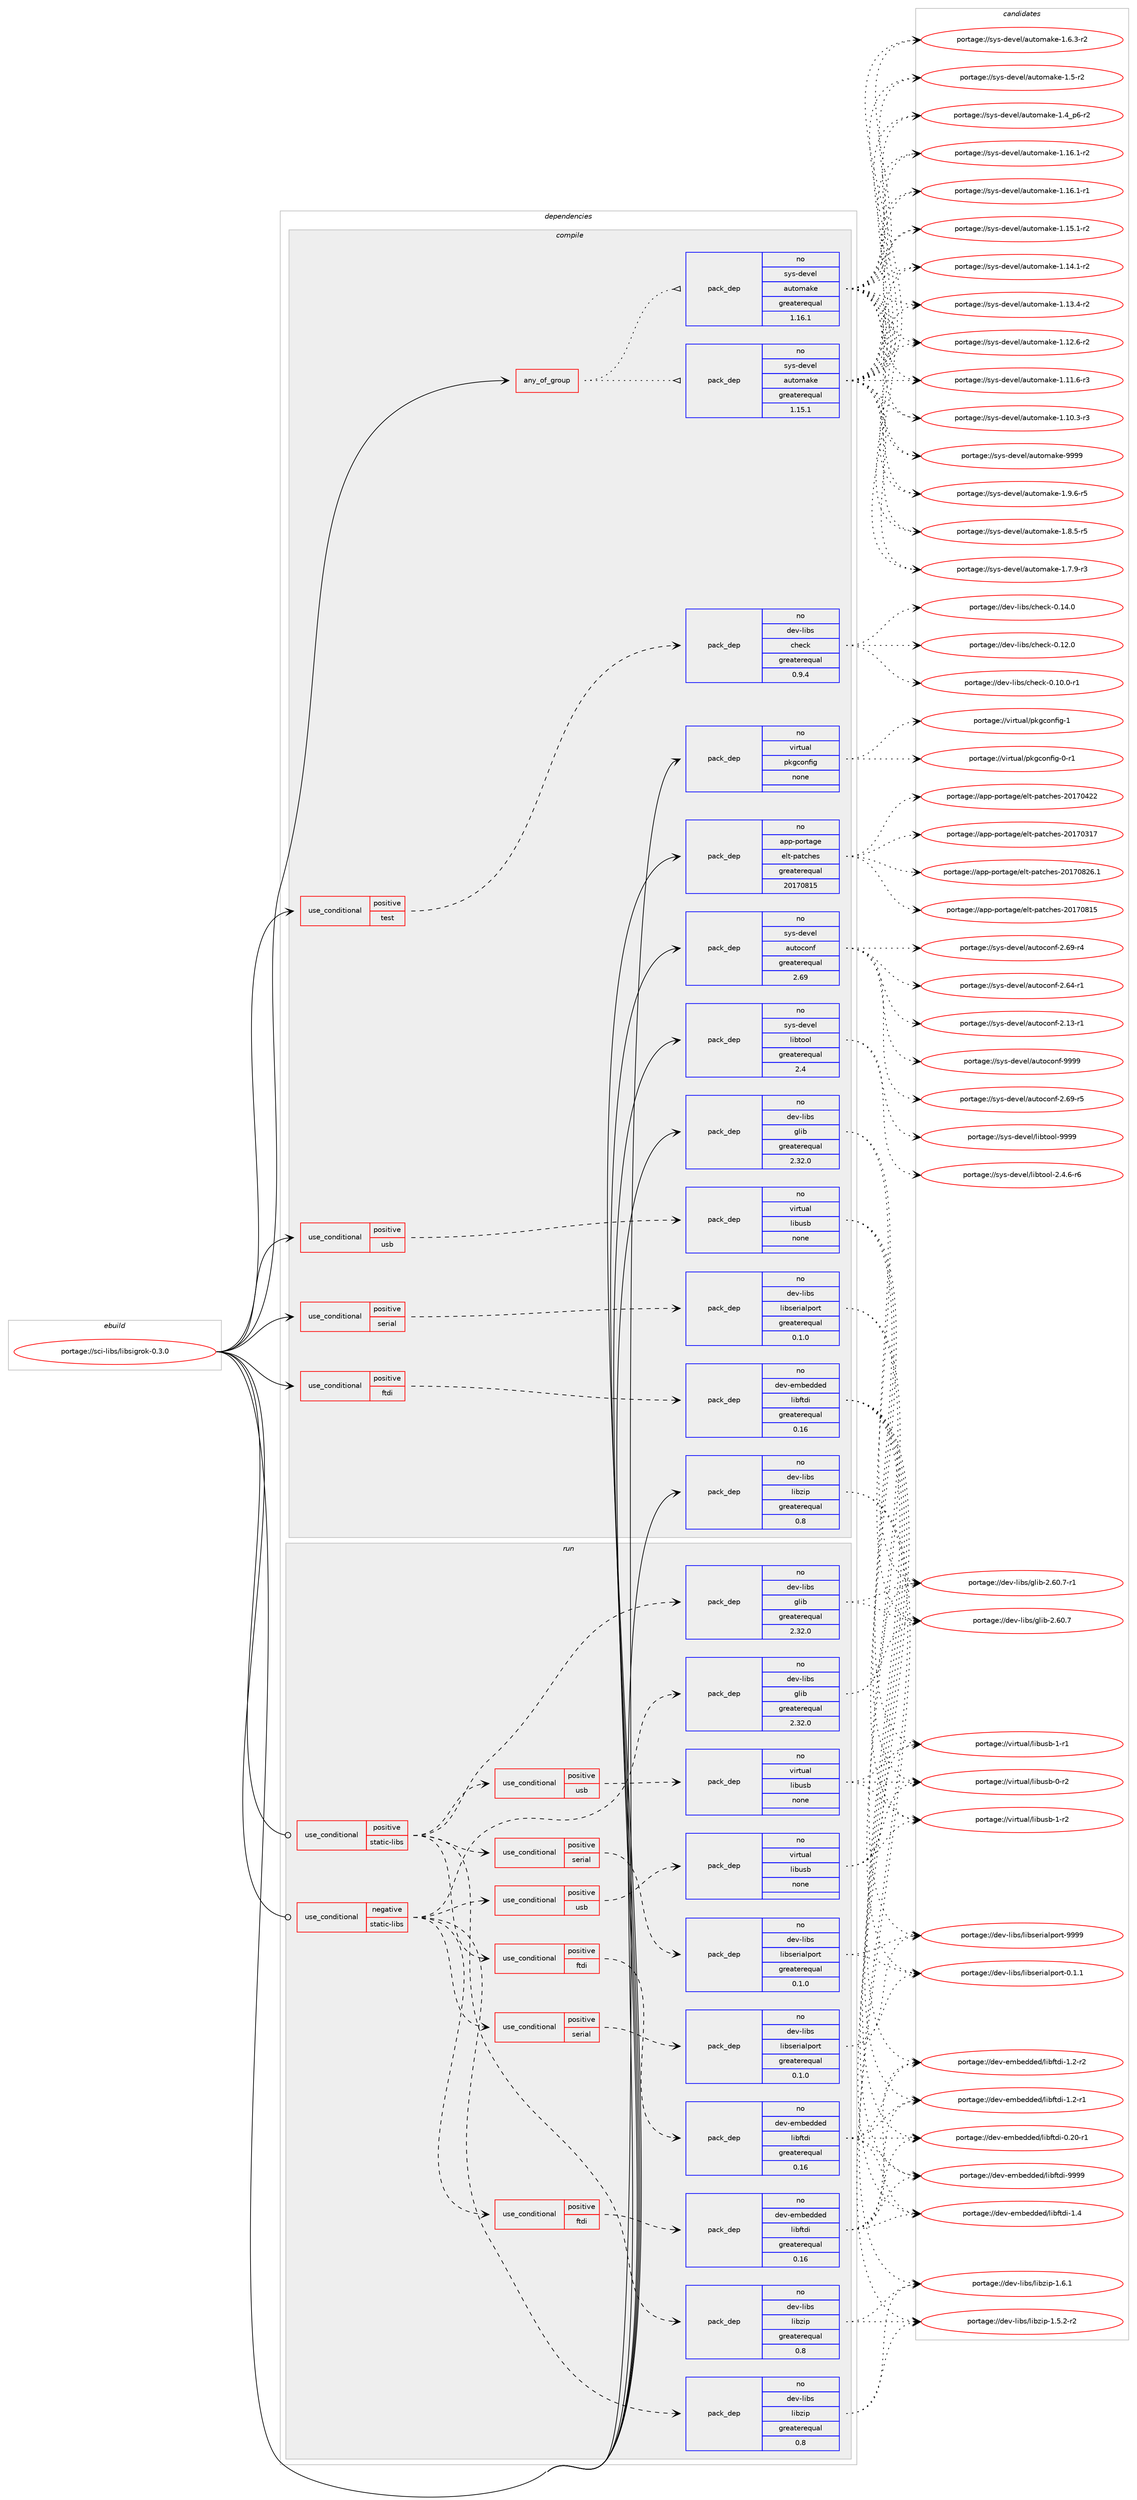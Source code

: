 digraph prolog {

# *************
# Graph options
# *************

newrank=true;
concentrate=true;
compound=true;
graph [rankdir=LR,fontname=Helvetica,fontsize=10,ranksep=1.5];#, ranksep=2.5, nodesep=0.2];
edge  [arrowhead=vee];
node  [fontname=Helvetica,fontsize=10];

# **********
# The ebuild
# **********

subgraph cluster_leftcol {
color=gray;
rank=same;
label=<<i>ebuild</i>>;
id [label="portage://sci-libs/libsigrok-0.3.0", color=red, width=4, href="../sci-libs/libsigrok-0.3.0.svg"];
}

# ****************
# The dependencies
# ****************

subgraph cluster_midcol {
color=gray;
label=<<i>dependencies</i>>;
subgraph cluster_compile {
fillcolor="#eeeeee";
style=filled;
label=<<i>compile</i>>;
subgraph any1456 {
dependency91648 [label=<<TABLE BORDER="0" CELLBORDER="1" CELLSPACING="0" CELLPADDING="4"><TR><TD CELLPADDING="10">any_of_group</TD></TR></TABLE>>, shape=none, color=red];subgraph pack71657 {
dependency91649 [label=<<TABLE BORDER="0" CELLBORDER="1" CELLSPACING="0" CELLPADDING="4" WIDTH="220"><TR><TD ROWSPAN="6" CELLPADDING="30">pack_dep</TD></TR><TR><TD WIDTH="110">no</TD></TR><TR><TD>sys-devel</TD></TR><TR><TD>automake</TD></TR><TR><TD>greaterequal</TD></TR><TR><TD>1.16.1</TD></TR></TABLE>>, shape=none, color=blue];
}
dependency91648:e -> dependency91649:w [weight=20,style="dotted",arrowhead="oinv"];
subgraph pack71658 {
dependency91650 [label=<<TABLE BORDER="0" CELLBORDER="1" CELLSPACING="0" CELLPADDING="4" WIDTH="220"><TR><TD ROWSPAN="6" CELLPADDING="30">pack_dep</TD></TR><TR><TD WIDTH="110">no</TD></TR><TR><TD>sys-devel</TD></TR><TR><TD>automake</TD></TR><TR><TD>greaterequal</TD></TR><TR><TD>1.15.1</TD></TR></TABLE>>, shape=none, color=blue];
}
dependency91648:e -> dependency91650:w [weight=20,style="dotted",arrowhead="oinv"];
}
id:e -> dependency91648:w [weight=20,style="solid",arrowhead="vee"];
subgraph cond18451 {
dependency91651 [label=<<TABLE BORDER="0" CELLBORDER="1" CELLSPACING="0" CELLPADDING="4"><TR><TD ROWSPAN="3" CELLPADDING="10">use_conditional</TD></TR><TR><TD>positive</TD></TR><TR><TD>ftdi</TD></TR></TABLE>>, shape=none, color=red];
subgraph pack71659 {
dependency91652 [label=<<TABLE BORDER="0" CELLBORDER="1" CELLSPACING="0" CELLPADDING="4" WIDTH="220"><TR><TD ROWSPAN="6" CELLPADDING="30">pack_dep</TD></TR><TR><TD WIDTH="110">no</TD></TR><TR><TD>dev-embedded</TD></TR><TR><TD>libftdi</TD></TR><TR><TD>greaterequal</TD></TR><TR><TD>0.16</TD></TR></TABLE>>, shape=none, color=blue];
}
dependency91651:e -> dependency91652:w [weight=20,style="dashed",arrowhead="vee"];
}
id:e -> dependency91651:w [weight=20,style="solid",arrowhead="vee"];
subgraph cond18452 {
dependency91653 [label=<<TABLE BORDER="0" CELLBORDER="1" CELLSPACING="0" CELLPADDING="4"><TR><TD ROWSPAN="3" CELLPADDING="10">use_conditional</TD></TR><TR><TD>positive</TD></TR><TR><TD>serial</TD></TR></TABLE>>, shape=none, color=red];
subgraph pack71660 {
dependency91654 [label=<<TABLE BORDER="0" CELLBORDER="1" CELLSPACING="0" CELLPADDING="4" WIDTH="220"><TR><TD ROWSPAN="6" CELLPADDING="30">pack_dep</TD></TR><TR><TD WIDTH="110">no</TD></TR><TR><TD>dev-libs</TD></TR><TR><TD>libserialport</TD></TR><TR><TD>greaterequal</TD></TR><TR><TD>0.1.0</TD></TR></TABLE>>, shape=none, color=blue];
}
dependency91653:e -> dependency91654:w [weight=20,style="dashed",arrowhead="vee"];
}
id:e -> dependency91653:w [weight=20,style="solid",arrowhead="vee"];
subgraph cond18453 {
dependency91655 [label=<<TABLE BORDER="0" CELLBORDER="1" CELLSPACING="0" CELLPADDING="4"><TR><TD ROWSPAN="3" CELLPADDING="10">use_conditional</TD></TR><TR><TD>positive</TD></TR><TR><TD>test</TD></TR></TABLE>>, shape=none, color=red];
subgraph pack71661 {
dependency91656 [label=<<TABLE BORDER="0" CELLBORDER="1" CELLSPACING="0" CELLPADDING="4" WIDTH="220"><TR><TD ROWSPAN="6" CELLPADDING="30">pack_dep</TD></TR><TR><TD WIDTH="110">no</TD></TR><TR><TD>dev-libs</TD></TR><TR><TD>check</TD></TR><TR><TD>greaterequal</TD></TR><TR><TD>0.9.4</TD></TR></TABLE>>, shape=none, color=blue];
}
dependency91655:e -> dependency91656:w [weight=20,style="dashed",arrowhead="vee"];
}
id:e -> dependency91655:w [weight=20,style="solid",arrowhead="vee"];
subgraph cond18454 {
dependency91657 [label=<<TABLE BORDER="0" CELLBORDER="1" CELLSPACING="0" CELLPADDING="4"><TR><TD ROWSPAN="3" CELLPADDING="10">use_conditional</TD></TR><TR><TD>positive</TD></TR><TR><TD>usb</TD></TR></TABLE>>, shape=none, color=red];
subgraph pack71662 {
dependency91658 [label=<<TABLE BORDER="0" CELLBORDER="1" CELLSPACING="0" CELLPADDING="4" WIDTH="220"><TR><TD ROWSPAN="6" CELLPADDING="30">pack_dep</TD></TR><TR><TD WIDTH="110">no</TD></TR><TR><TD>virtual</TD></TR><TR><TD>libusb</TD></TR><TR><TD>none</TD></TR><TR><TD></TD></TR></TABLE>>, shape=none, color=blue];
}
dependency91657:e -> dependency91658:w [weight=20,style="dashed",arrowhead="vee"];
}
id:e -> dependency91657:w [weight=20,style="solid",arrowhead="vee"];
subgraph pack71663 {
dependency91659 [label=<<TABLE BORDER="0" CELLBORDER="1" CELLSPACING="0" CELLPADDING="4" WIDTH="220"><TR><TD ROWSPAN="6" CELLPADDING="30">pack_dep</TD></TR><TR><TD WIDTH="110">no</TD></TR><TR><TD>app-portage</TD></TR><TR><TD>elt-patches</TD></TR><TR><TD>greaterequal</TD></TR><TR><TD>20170815</TD></TR></TABLE>>, shape=none, color=blue];
}
id:e -> dependency91659:w [weight=20,style="solid",arrowhead="vee"];
subgraph pack71664 {
dependency91660 [label=<<TABLE BORDER="0" CELLBORDER="1" CELLSPACING="0" CELLPADDING="4" WIDTH="220"><TR><TD ROWSPAN="6" CELLPADDING="30">pack_dep</TD></TR><TR><TD WIDTH="110">no</TD></TR><TR><TD>dev-libs</TD></TR><TR><TD>glib</TD></TR><TR><TD>greaterequal</TD></TR><TR><TD>2.32.0</TD></TR></TABLE>>, shape=none, color=blue];
}
id:e -> dependency91660:w [weight=20,style="solid",arrowhead="vee"];
subgraph pack71665 {
dependency91661 [label=<<TABLE BORDER="0" CELLBORDER="1" CELLSPACING="0" CELLPADDING="4" WIDTH="220"><TR><TD ROWSPAN="6" CELLPADDING="30">pack_dep</TD></TR><TR><TD WIDTH="110">no</TD></TR><TR><TD>dev-libs</TD></TR><TR><TD>libzip</TD></TR><TR><TD>greaterequal</TD></TR><TR><TD>0.8</TD></TR></TABLE>>, shape=none, color=blue];
}
id:e -> dependency91661:w [weight=20,style="solid",arrowhead="vee"];
subgraph pack71666 {
dependency91662 [label=<<TABLE BORDER="0" CELLBORDER="1" CELLSPACING="0" CELLPADDING="4" WIDTH="220"><TR><TD ROWSPAN="6" CELLPADDING="30">pack_dep</TD></TR><TR><TD WIDTH="110">no</TD></TR><TR><TD>sys-devel</TD></TR><TR><TD>autoconf</TD></TR><TR><TD>greaterequal</TD></TR><TR><TD>2.69</TD></TR></TABLE>>, shape=none, color=blue];
}
id:e -> dependency91662:w [weight=20,style="solid",arrowhead="vee"];
subgraph pack71667 {
dependency91663 [label=<<TABLE BORDER="0" CELLBORDER="1" CELLSPACING="0" CELLPADDING="4" WIDTH="220"><TR><TD ROWSPAN="6" CELLPADDING="30">pack_dep</TD></TR><TR><TD WIDTH="110">no</TD></TR><TR><TD>sys-devel</TD></TR><TR><TD>libtool</TD></TR><TR><TD>greaterequal</TD></TR><TR><TD>2.4</TD></TR></TABLE>>, shape=none, color=blue];
}
id:e -> dependency91663:w [weight=20,style="solid",arrowhead="vee"];
subgraph pack71668 {
dependency91664 [label=<<TABLE BORDER="0" CELLBORDER="1" CELLSPACING="0" CELLPADDING="4" WIDTH="220"><TR><TD ROWSPAN="6" CELLPADDING="30">pack_dep</TD></TR><TR><TD WIDTH="110">no</TD></TR><TR><TD>virtual</TD></TR><TR><TD>pkgconfig</TD></TR><TR><TD>none</TD></TR><TR><TD></TD></TR></TABLE>>, shape=none, color=blue];
}
id:e -> dependency91664:w [weight=20,style="solid",arrowhead="vee"];
}
subgraph cluster_compileandrun {
fillcolor="#eeeeee";
style=filled;
label=<<i>compile and run</i>>;
}
subgraph cluster_run {
fillcolor="#eeeeee";
style=filled;
label=<<i>run</i>>;
subgraph cond18455 {
dependency91665 [label=<<TABLE BORDER="0" CELLBORDER="1" CELLSPACING="0" CELLPADDING="4"><TR><TD ROWSPAN="3" CELLPADDING="10">use_conditional</TD></TR><TR><TD>negative</TD></TR><TR><TD>static-libs</TD></TR></TABLE>>, shape=none, color=red];
subgraph pack71669 {
dependency91666 [label=<<TABLE BORDER="0" CELLBORDER="1" CELLSPACING="0" CELLPADDING="4" WIDTH="220"><TR><TD ROWSPAN="6" CELLPADDING="30">pack_dep</TD></TR><TR><TD WIDTH="110">no</TD></TR><TR><TD>dev-libs</TD></TR><TR><TD>glib</TD></TR><TR><TD>greaterequal</TD></TR><TR><TD>2.32.0</TD></TR></TABLE>>, shape=none, color=blue];
}
dependency91665:e -> dependency91666:w [weight=20,style="dashed",arrowhead="vee"];
subgraph pack71670 {
dependency91667 [label=<<TABLE BORDER="0" CELLBORDER="1" CELLSPACING="0" CELLPADDING="4" WIDTH="220"><TR><TD ROWSPAN="6" CELLPADDING="30">pack_dep</TD></TR><TR><TD WIDTH="110">no</TD></TR><TR><TD>dev-libs</TD></TR><TR><TD>libzip</TD></TR><TR><TD>greaterequal</TD></TR><TR><TD>0.8</TD></TR></TABLE>>, shape=none, color=blue];
}
dependency91665:e -> dependency91667:w [weight=20,style="dashed",arrowhead="vee"];
subgraph cond18456 {
dependency91668 [label=<<TABLE BORDER="0" CELLBORDER="1" CELLSPACING="0" CELLPADDING="4"><TR><TD ROWSPAN="3" CELLPADDING="10">use_conditional</TD></TR><TR><TD>positive</TD></TR><TR><TD>ftdi</TD></TR></TABLE>>, shape=none, color=red];
subgraph pack71671 {
dependency91669 [label=<<TABLE BORDER="0" CELLBORDER="1" CELLSPACING="0" CELLPADDING="4" WIDTH="220"><TR><TD ROWSPAN="6" CELLPADDING="30">pack_dep</TD></TR><TR><TD WIDTH="110">no</TD></TR><TR><TD>dev-embedded</TD></TR><TR><TD>libftdi</TD></TR><TR><TD>greaterequal</TD></TR><TR><TD>0.16</TD></TR></TABLE>>, shape=none, color=blue];
}
dependency91668:e -> dependency91669:w [weight=20,style="dashed",arrowhead="vee"];
}
dependency91665:e -> dependency91668:w [weight=20,style="dashed",arrowhead="vee"];
subgraph cond18457 {
dependency91670 [label=<<TABLE BORDER="0" CELLBORDER="1" CELLSPACING="0" CELLPADDING="4"><TR><TD ROWSPAN="3" CELLPADDING="10">use_conditional</TD></TR><TR><TD>positive</TD></TR><TR><TD>serial</TD></TR></TABLE>>, shape=none, color=red];
subgraph pack71672 {
dependency91671 [label=<<TABLE BORDER="0" CELLBORDER="1" CELLSPACING="0" CELLPADDING="4" WIDTH="220"><TR><TD ROWSPAN="6" CELLPADDING="30">pack_dep</TD></TR><TR><TD WIDTH="110">no</TD></TR><TR><TD>dev-libs</TD></TR><TR><TD>libserialport</TD></TR><TR><TD>greaterequal</TD></TR><TR><TD>0.1.0</TD></TR></TABLE>>, shape=none, color=blue];
}
dependency91670:e -> dependency91671:w [weight=20,style="dashed",arrowhead="vee"];
}
dependency91665:e -> dependency91670:w [weight=20,style="dashed",arrowhead="vee"];
subgraph cond18458 {
dependency91672 [label=<<TABLE BORDER="0" CELLBORDER="1" CELLSPACING="0" CELLPADDING="4"><TR><TD ROWSPAN="3" CELLPADDING="10">use_conditional</TD></TR><TR><TD>positive</TD></TR><TR><TD>usb</TD></TR></TABLE>>, shape=none, color=red];
subgraph pack71673 {
dependency91673 [label=<<TABLE BORDER="0" CELLBORDER="1" CELLSPACING="0" CELLPADDING="4" WIDTH="220"><TR><TD ROWSPAN="6" CELLPADDING="30">pack_dep</TD></TR><TR><TD WIDTH="110">no</TD></TR><TR><TD>virtual</TD></TR><TR><TD>libusb</TD></TR><TR><TD>none</TD></TR><TR><TD></TD></TR></TABLE>>, shape=none, color=blue];
}
dependency91672:e -> dependency91673:w [weight=20,style="dashed",arrowhead="vee"];
}
dependency91665:e -> dependency91672:w [weight=20,style="dashed",arrowhead="vee"];
}
id:e -> dependency91665:w [weight=20,style="solid",arrowhead="odot"];
subgraph cond18459 {
dependency91674 [label=<<TABLE BORDER="0" CELLBORDER="1" CELLSPACING="0" CELLPADDING="4"><TR><TD ROWSPAN="3" CELLPADDING="10">use_conditional</TD></TR><TR><TD>positive</TD></TR><TR><TD>static-libs</TD></TR></TABLE>>, shape=none, color=red];
subgraph pack71674 {
dependency91675 [label=<<TABLE BORDER="0" CELLBORDER="1" CELLSPACING="0" CELLPADDING="4" WIDTH="220"><TR><TD ROWSPAN="6" CELLPADDING="30">pack_dep</TD></TR><TR><TD WIDTH="110">no</TD></TR><TR><TD>dev-libs</TD></TR><TR><TD>glib</TD></TR><TR><TD>greaterequal</TD></TR><TR><TD>2.32.0</TD></TR></TABLE>>, shape=none, color=blue];
}
dependency91674:e -> dependency91675:w [weight=20,style="dashed",arrowhead="vee"];
subgraph pack71675 {
dependency91676 [label=<<TABLE BORDER="0" CELLBORDER="1" CELLSPACING="0" CELLPADDING="4" WIDTH="220"><TR><TD ROWSPAN="6" CELLPADDING="30">pack_dep</TD></TR><TR><TD WIDTH="110">no</TD></TR><TR><TD>dev-libs</TD></TR><TR><TD>libzip</TD></TR><TR><TD>greaterequal</TD></TR><TR><TD>0.8</TD></TR></TABLE>>, shape=none, color=blue];
}
dependency91674:e -> dependency91676:w [weight=20,style="dashed",arrowhead="vee"];
subgraph cond18460 {
dependency91677 [label=<<TABLE BORDER="0" CELLBORDER="1" CELLSPACING="0" CELLPADDING="4"><TR><TD ROWSPAN="3" CELLPADDING="10">use_conditional</TD></TR><TR><TD>positive</TD></TR><TR><TD>ftdi</TD></TR></TABLE>>, shape=none, color=red];
subgraph pack71676 {
dependency91678 [label=<<TABLE BORDER="0" CELLBORDER="1" CELLSPACING="0" CELLPADDING="4" WIDTH="220"><TR><TD ROWSPAN="6" CELLPADDING="30">pack_dep</TD></TR><TR><TD WIDTH="110">no</TD></TR><TR><TD>dev-embedded</TD></TR><TR><TD>libftdi</TD></TR><TR><TD>greaterequal</TD></TR><TR><TD>0.16</TD></TR></TABLE>>, shape=none, color=blue];
}
dependency91677:e -> dependency91678:w [weight=20,style="dashed",arrowhead="vee"];
}
dependency91674:e -> dependency91677:w [weight=20,style="dashed",arrowhead="vee"];
subgraph cond18461 {
dependency91679 [label=<<TABLE BORDER="0" CELLBORDER="1" CELLSPACING="0" CELLPADDING="4"><TR><TD ROWSPAN="3" CELLPADDING="10">use_conditional</TD></TR><TR><TD>positive</TD></TR><TR><TD>serial</TD></TR></TABLE>>, shape=none, color=red];
subgraph pack71677 {
dependency91680 [label=<<TABLE BORDER="0" CELLBORDER="1" CELLSPACING="0" CELLPADDING="4" WIDTH="220"><TR><TD ROWSPAN="6" CELLPADDING="30">pack_dep</TD></TR><TR><TD WIDTH="110">no</TD></TR><TR><TD>dev-libs</TD></TR><TR><TD>libserialport</TD></TR><TR><TD>greaterequal</TD></TR><TR><TD>0.1.0</TD></TR></TABLE>>, shape=none, color=blue];
}
dependency91679:e -> dependency91680:w [weight=20,style="dashed",arrowhead="vee"];
}
dependency91674:e -> dependency91679:w [weight=20,style="dashed",arrowhead="vee"];
subgraph cond18462 {
dependency91681 [label=<<TABLE BORDER="0" CELLBORDER="1" CELLSPACING="0" CELLPADDING="4"><TR><TD ROWSPAN="3" CELLPADDING="10">use_conditional</TD></TR><TR><TD>positive</TD></TR><TR><TD>usb</TD></TR></TABLE>>, shape=none, color=red];
subgraph pack71678 {
dependency91682 [label=<<TABLE BORDER="0" CELLBORDER="1" CELLSPACING="0" CELLPADDING="4" WIDTH="220"><TR><TD ROWSPAN="6" CELLPADDING="30">pack_dep</TD></TR><TR><TD WIDTH="110">no</TD></TR><TR><TD>virtual</TD></TR><TR><TD>libusb</TD></TR><TR><TD>none</TD></TR><TR><TD></TD></TR></TABLE>>, shape=none, color=blue];
}
dependency91681:e -> dependency91682:w [weight=20,style="dashed",arrowhead="vee"];
}
dependency91674:e -> dependency91681:w [weight=20,style="dashed",arrowhead="vee"];
}
id:e -> dependency91674:w [weight=20,style="solid",arrowhead="odot"];
}
}

# **************
# The candidates
# **************

subgraph cluster_choices {
rank=same;
color=gray;
label=<<i>candidates</i>>;

subgraph choice71657 {
color=black;
nodesep=1;
choice115121115451001011181011084797117116111109971071014557575757 [label="portage://sys-devel/automake-9999", color=red, width=4,href="../sys-devel/automake-9999.svg"];
choice115121115451001011181011084797117116111109971071014549465746544511453 [label="portage://sys-devel/automake-1.9.6-r5", color=red, width=4,href="../sys-devel/automake-1.9.6-r5.svg"];
choice115121115451001011181011084797117116111109971071014549465646534511453 [label="portage://sys-devel/automake-1.8.5-r5", color=red, width=4,href="../sys-devel/automake-1.8.5-r5.svg"];
choice115121115451001011181011084797117116111109971071014549465546574511451 [label="portage://sys-devel/automake-1.7.9-r3", color=red, width=4,href="../sys-devel/automake-1.7.9-r3.svg"];
choice115121115451001011181011084797117116111109971071014549465446514511450 [label="portage://sys-devel/automake-1.6.3-r2", color=red, width=4,href="../sys-devel/automake-1.6.3-r2.svg"];
choice11512111545100101118101108479711711611110997107101454946534511450 [label="portage://sys-devel/automake-1.5-r2", color=red, width=4,href="../sys-devel/automake-1.5-r2.svg"];
choice115121115451001011181011084797117116111109971071014549465295112544511450 [label="portage://sys-devel/automake-1.4_p6-r2", color=red, width=4,href="../sys-devel/automake-1.4_p6-r2.svg"];
choice11512111545100101118101108479711711611110997107101454946495446494511450 [label="portage://sys-devel/automake-1.16.1-r2", color=red, width=4,href="../sys-devel/automake-1.16.1-r2.svg"];
choice11512111545100101118101108479711711611110997107101454946495446494511449 [label="portage://sys-devel/automake-1.16.1-r1", color=red, width=4,href="../sys-devel/automake-1.16.1-r1.svg"];
choice11512111545100101118101108479711711611110997107101454946495346494511450 [label="portage://sys-devel/automake-1.15.1-r2", color=red, width=4,href="../sys-devel/automake-1.15.1-r2.svg"];
choice11512111545100101118101108479711711611110997107101454946495246494511450 [label="portage://sys-devel/automake-1.14.1-r2", color=red, width=4,href="../sys-devel/automake-1.14.1-r2.svg"];
choice11512111545100101118101108479711711611110997107101454946495146524511450 [label="portage://sys-devel/automake-1.13.4-r2", color=red, width=4,href="../sys-devel/automake-1.13.4-r2.svg"];
choice11512111545100101118101108479711711611110997107101454946495046544511450 [label="portage://sys-devel/automake-1.12.6-r2", color=red, width=4,href="../sys-devel/automake-1.12.6-r2.svg"];
choice11512111545100101118101108479711711611110997107101454946494946544511451 [label="portage://sys-devel/automake-1.11.6-r3", color=red, width=4,href="../sys-devel/automake-1.11.6-r3.svg"];
choice11512111545100101118101108479711711611110997107101454946494846514511451 [label="portage://sys-devel/automake-1.10.3-r3", color=red, width=4,href="../sys-devel/automake-1.10.3-r3.svg"];
dependency91649:e -> choice115121115451001011181011084797117116111109971071014557575757:w [style=dotted,weight="100"];
dependency91649:e -> choice115121115451001011181011084797117116111109971071014549465746544511453:w [style=dotted,weight="100"];
dependency91649:e -> choice115121115451001011181011084797117116111109971071014549465646534511453:w [style=dotted,weight="100"];
dependency91649:e -> choice115121115451001011181011084797117116111109971071014549465546574511451:w [style=dotted,weight="100"];
dependency91649:e -> choice115121115451001011181011084797117116111109971071014549465446514511450:w [style=dotted,weight="100"];
dependency91649:e -> choice11512111545100101118101108479711711611110997107101454946534511450:w [style=dotted,weight="100"];
dependency91649:e -> choice115121115451001011181011084797117116111109971071014549465295112544511450:w [style=dotted,weight="100"];
dependency91649:e -> choice11512111545100101118101108479711711611110997107101454946495446494511450:w [style=dotted,weight="100"];
dependency91649:e -> choice11512111545100101118101108479711711611110997107101454946495446494511449:w [style=dotted,weight="100"];
dependency91649:e -> choice11512111545100101118101108479711711611110997107101454946495346494511450:w [style=dotted,weight="100"];
dependency91649:e -> choice11512111545100101118101108479711711611110997107101454946495246494511450:w [style=dotted,weight="100"];
dependency91649:e -> choice11512111545100101118101108479711711611110997107101454946495146524511450:w [style=dotted,weight="100"];
dependency91649:e -> choice11512111545100101118101108479711711611110997107101454946495046544511450:w [style=dotted,weight="100"];
dependency91649:e -> choice11512111545100101118101108479711711611110997107101454946494946544511451:w [style=dotted,weight="100"];
dependency91649:e -> choice11512111545100101118101108479711711611110997107101454946494846514511451:w [style=dotted,weight="100"];
}
subgraph choice71658 {
color=black;
nodesep=1;
choice115121115451001011181011084797117116111109971071014557575757 [label="portage://sys-devel/automake-9999", color=red, width=4,href="../sys-devel/automake-9999.svg"];
choice115121115451001011181011084797117116111109971071014549465746544511453 [label="portage://sys-devel/automake-1.9.6-r5", color=red, width=4,href="../sys-devel/automake-1.9.6-r5.svg"];
choice115121115451001011181011084797117116111109971071014549465646534511453 [label="portage://sys-devel/automake-1.8.5-r5", color=red, width=4,href="../sys-devel/automake-1.8.5-r5.svg"];
choice115121115451001011181011084797117116111109971071014549465546574511451 [label="portage://sys-devel/automake-1.7.9-r3", color=red, width=4,href="../sys-devel/automake-1.7.9-r3.svg"];
choice115121115451001011181011084797117116111109971071014549465446514511450 [label="portage://sys-devel/automake-1.6.3-r2", color=red, width=4,href="../sys-devel/automake-1.6.3-r2.svg"];
choice11512111545100101118101108479711711611110997107101454946534511450 [label="portage://sys-devel/automake-1.5-r2", color=red, width=4,href="../sys-devel/automake-1.5-r2.svg"];
choice115121115451001011181011084797117116111109971071014549465295112544511450 [label="portage://sys-devel/automake-1.4_p6-r2", color=red, width=4,href="../sys-devel/automake-1.4_p6-r2.svg"];
choice11512111545100101118101108479711711611110997107101454946495446494511450 [label="portage://sys-devel/automake-1.16.1-r2", color=red, width=4,href="../sys-devel/automake-1.16.1-r2.svg"];
choice11512111545100101118101108479711711611110997107101454946495446494511449 [label="portage://sys-devel/automake-1.16.1-r1", color=red, width=4,href="../sys-devel/automake-1.16.1-r1.svg"];
choice11512111545100101118101108479711711611110997107101454946495346494511450 [label="portage://sys-devel/automake-1.15.1-r2", color=red, width=4,href="../sys-devel/automake-1.15.1-r2.svg"];
choice11512111545100101118101108479711711611110997107101454946495246494511450 [label="portage://sys-devel/automake-1.14.1-r2", color=red, width=4,href="../sys-devel/automake-1.14.1-r2.svg"];
choice11512111545100101118101108479711711611110997107101454946495146524511450 [label="portage://sys-devel/automake-1.13.4-r2", color=red, width=4,href="../sys-devel/automake-1.13.4-r2.svg"];
choice11512111545100101118101108479711711611110997107101454946495046544511450 [label="portage://sys-devel/automake-1.12.6-r2", color=red, width=4,href="../sys-devel/automake-1.12.6-r2.svg"];
choice11512111545100101118101108479711711611110997107101454946494946544511451 [label="portage://sys-devel/automake-1.11.6-r3", color=red, width=4,href="../sys-devel/automake-1.11.6-r3.svg"];
choice11512111545100101118101108479711711611110997107101454946494846514511451 [label="portage://sys-devel/automake-1.10.3-r3", color=red, width=4,href="../sys-devel/automake-1.10.3-r3.svg"];
dependency91650:e -> choice115121115451001011181011084797117116111109971071014557575757:w [style=dotted,weight="100"];
dependency91650:e -> choice115121115451001011181011084797117116111109971071014549465746544511453:w [style=dotted,weight="100"];
dependency91650:e -> choice115121115451001011181011084797117116111109971071014549465646534511453:w [style=dotted,weight="100"];
dependency91650:e -> choice115121115451001011181011084797117116111109971071014549465546574511451:w [style=dotted,weight="100"];
dependency91650:e -> choice115121115451001011181011084797117116111109971071014549465446514511450:w [style=dotted,weight="100"];
dependency91650:e -> choice11512111545100101118101108479711711611110997107101454946534511450:w [style=dotted,weight="100"];
dependency91650:e -> choice115121115451001011181011084797117116111109971071014549465295112544511450:w [style=dotted,weight="100"];
dependency91650:e -> choice11512111545100101118101108479711711611110997107101454946495446494511450:w [style=dotted,weight="100"];
dependency91650:e -> choice11512111545100101118101108479711711611110997107101454946495446494511449:w [style=dotted,weight="100"];
dependency91650:e -> choice11512111545100101118101108479711711611110997107101454946495346494511450:w [style=dotted,weight="100"];
dependency91650:e -> choice11512111545100101118101108479711711611110997107101454946495246494511450:w [style=dotted,weight="100"];
dependency91650:e -> choice11512111545100101118101108479711711611110997107101454946495146524511450:w [style=dotted,weight="100"];
dependency91650:e -> choice11512111545100101118101108479711711611110997107101454946495046544511450:w [style=dotted,weight="100"];
dependency91650:e -> choice11512111545100101118101108479711711611110997107101454946494946544511451:w [style=dotted,weight="100"];
dependency91650:e -> choice11512111545100101118101108479711711611110997107101454946494846514511451:w [style=dotted,weight="100"];
}
subgraph choice71659 {
color=black;
nodesep=1;
choice100101118451011099810110010010110047108105981021161001054557575757 [label="portage://dev-embedded/libftdi-9999", color=red, width=4,href="../dev-embedded/libftdi-9999.svg"];
choice1001011184510110998101100100101100471081059810211610010545494652 [label="portage://dev-embedded/libftdi-1.4", color=red, width=4,href="../dev-embedded/libftdi-1.4.svg"];
choice10010111845101109981011001001011004710810598102116100105454946504511450 [label="portage://dev-embedded/libftdi-1.2-r2", color=red, width=4,href="../dev-embedded/libftdi-1.2-r2.svg"];
choice10010111845101109981011001001011004710810598102116100105454946504511449 [label="portage://dev-embedded/libftdi-1.2-r1", color=red, width=4,href="../dev-embedded/libftdi-1.2-r1.svg"];
choice1001011184510110998101100100101100471081059810211610010545484650484511449 [label="portage://dev-embedded/libftdi-0.20-r1", color=red, width=4,href="../dev-embedded/libftdi-0.20-r1.svg"];
dependency91652:e -> choice100101118451011099810110010010110047108105981021161001054557575757:w [style=dotted,weight="100"];
dependency91652:e -> choice1001011184510110998101100100101100471081059810211610010545494652:w [style=dotted,weight="100"];
dependency91652:e -> choice10010111845101109981011001001011004710810598102116100105454946504511450:w [style=dotted,weight="100"];
dependency91652:e -> choice10010111845101109981011001001011004710810598102116100105454946504511449:w [style=dotted,weight="100"];
dependency91652:e -> choice1001011184510110998101100100101100471081059810211610010545484650484511449:w [style=dotted,weight="100"];
}
subgraph choice71660 {
color=black;
nodesep=1;
choice10010111845108105981154710810598115101114105971081121111141164557575757 [label="portage://dev-libs/libserialport-9999", color=red, width=4,href="../dev-libs/libserialport-9999.svg"];
choice1001011184510810598115471081059811510111410597108112111114116454846494649 [label="portage://dev-libs/libserialport-0.1.1", color=red, width=4,href="../dev-libs/libserialport-0.1.1.svg"];
dependency91654:e -> choice10010111845108105981154710810598115101114105971081121111141164557575757:w [style=dotted,weight="100"];
dependency91654:e -> choice1001011184510810598115471081059811510111410597108112111114116454846494649:w [style=dotted,weight="100"];
}
subgraph choice71661 {
color=black;
nodesep=1;
choice100101118451081059811547991041019910745484649524648 [label="portage://dev-libs/check-0.14.0", color=red, width=4,href="../dev-libs/check-0.14.0.svg"];
choice100101118451081059811547991041019910745484649504648 [label="portage://dev-libs/check-0.12.0", color=red, width=4,href="../dev-libs/check-0.12.0.svg"];
choice1001011184510810598115479910410199107454846494846484511449 [label="portage://dev-libs/check-0.10.0-r1", color=red, width=4,href="../dev-libs/check-0.10.0-r1.svg"];
dependency91656:e -> choice100101118451081059811547991041019910745484649524648:w [style=dotted,weight="100"];
dependency91656:e -> choice100101118451081059811547991041019910745484649504648:w [style=dotted,weight="100"];
dependency91656:e -> choice1001011184510810598115479910410199107454846494846484511449:w [style=dotted,weight="100"];
}
subgraph choice71662 {
color=black;
nodesep=1;
choice1181051141161179710847108105981171159845494511450 [label="portage://virtual/libusb-1-r2", color=red, width=4,href="../virtual/libusb-1-r2.svg"];
choice1181051141161179710847108105981171159845494511449 [label="portage://virtual/libusb-1-r1", color=red, width=4,href="../virtual/libusb-1-r1.svg"];
choice1181051141161179710847108105981171159845484511450 [label="portage://virtual/libusb-0-r2", color=red, width=4,href="../virtual/libusb-0-r2.svg"];
dependency91658:e -> choice1181051141161179710847108105981171159845494511450:w [style=dotted,weight="100"];
dependency91658:e -> choice1181051141161179710847108105981171159845494511449:w [style=dotted,weight="100"];
dependency91658:e -> choice1181051141161179710847108105981171159845484511450:w [style=dotted,weight="100"];
}
subgraph choice71663 {
color=black;
nodesep=1;
choice971121124511211111411697103101471011081164511297116991041011154550484955485650544649 [label="portage://app-portage/elt-patches-20170826.1", color=red, width=4,href="../app-portage/elt-patches-20170826.1.svg"];
choice97112112451121111141169710310147101108116451129711699104101115455048495548564953 [label="portage://app-portage/elt-patches-20170815", color=red, width=4,href="../app-portage/elt-patches-20170815.svg"];
choice97112112451121111141169710310147101108116451129711699104101115455048495548525050 [label="portage://app-portage/elt-patches-20170422", color=red, width=4,href="../app-portage/elt-patches-20170422.svg"];
choice97112112451121111141169710310147101108116451129711699104101115455048495548514955 [label="portage://app-portage/elt-patches-20170317", color=red, width=4,href="../app-portage/elt-patches-20170317.svg"];
dependency91659:e -> choice971121124511211111411697103101471011081164511297116991041011154550484955485650544649:w [style=dotted,weight="100"];
dependency91659:e -> choice97112112451121111141169710310147101108116451129711699104101115455048495548564953:w [style=dotted,weight="100"];
dependency91659:e -> choice97112112451121111141169710310147101108116451129711699104101115455048495548525050:w [style=dotted,weight="100"];
dependency91659:e -> choice97112112451121111141169710310147101108116451129711699104101115455048495548514955:w [style=dotted,weight="100"];
}
subgraph choice71664 {
color=black;
nodesep=1;
choice10010111845108105981154710310810598455046544846554511449 [label="portage://dev-libs/glib-2.60.7-r1", color=red, width=4,href="../dev-libs/glib-2.60.7-r1.svg"];
choice1001011184510810598115471031081059845504654484655 [label="portage://dev-libs/glib-2.60.7", color=red, width=4,href="../dev-libs/glib-2.60.7.svg"];
dependency91660:e -> choice10010111845108105981154710310810598455046544846554511449:w [style=dotted,weight="100"];
dependency91660:e -> choice1001011184510810598115471031081059845504654484655:w [style=dotted,weight="100"];
}
subgraph choice71665 {
color=black;
nodesep=1;
choice10010111845108105981154710810598122105112454946544649 [label="portage://dev-libs/libzip-1.6.1", color=red, width=4,href="../dev-libs/libzip-1.6.1.svg"];
choice100101118451081059811547108105981221051124549465346504511450 [label="portage://dev-libs/libzip-1.5.2-r2", color=red, width=4,href="../dev-libs/libzip-1.5.2-r2.svg"];
dependency91661:e -> choice10010111845108105981154710810598122105112454946544649:w [style=dotted,weight="100"];
dependency91661:e -> choice100101118451081059811547108105981221051124549465346504511450:w [style=dotted,weight="100"];
}
subgraph choice71666 {
color=black;
nodesep=1;
choice115121115451001011181011084797117116111991111101024557575757 [label="portage://sys-devel/autoconf-9999", color=red, width=4,href="../sys-devel/autoconf-9999.svg"];
choice1151211154510010111810110847971171161119911111010245504654574511453 [label="portage://sys-devel/autoconf-2.69-r5", color=red, width=4,href="../sys-devel/autoconf-2.69-r5.svg"];
choice1151211154510010111810110847971171161119911111010245504654574511452 [label="portage://sys-devel/autoconf-2.69-r4", color=red, width=4,href="../sys-devel/autoconf-2.69-r4.svg"];
choice1151211154510010111810110847971171161119911111010245504654524511449 [label="portage://sys-devel/autoconf-2.64-r1", color=red, width=4,href="../sys-devel/autoconf-2.64-r1.svg"];
choice1151211154510010111810110847971171161119911111010245504649514511449 [label="portage://sys-devel/autoconf-2.13-r1", color=red, width=4,href="../sys-devel/autoconf-2.13-r1.svg"];
dependency91662:e -> choice115121115451001011181011084797117116111991111101024557575757:w [style=dotted,weight="100"];
dependency91662:e -> choice1151211154510010111810110847971171161119911111010245504654574511453:w [style=dotted,weight="100"];
dependency91662:e -> choice1151211154510010111810110847971171161119911111010245504654574511452:w [style=dotted,weight="100"];
dependency91662:e -> choice1151211154510010111810110847971171161119911111010245504654524511449:w [style=dotted,weight="100"];
dependency91662:e -> choice1151211154510010111810110847971171161119911111010245504649514511449:w [style=dotted,weight="100"];
}
subgraph choice71667 {
color=black;
nodesep=1;
choice1151211154510010111810110847108105981161111111084557575757 [label="portage://sys-devel/libtool-9999", color=red, width=4,href="../sys-devel/libtool-9999.svg"];
choice1151211154510010111810110847108105981161111111084550465246544511454 [label="portage://sys-devel/libtool-2.4.6-r6", color=red, width=4,href="../sys-devel/libtool-2.4.6-r6.svg"];
dependency91663:e -> choice1151211154510010111810110847108105981161111111084557575757:w [style=dotted,weight="100"];
dependency91663:e -> choice1151211154510010111810110847108105981161111111084550465246544511454:w [style=dotted,weight="100"];
}
subgraph choice71668 {
color=black;
nodesep=1;
choice1181051141161179710847112107103991111101021051034549 [label="portage://virtual/pkgconfig-1", color=red, width=4,href="../virtual/pkgconfig-1.svg"];
choice11810511411611797108471121071039911111010210510345484511449 [label="portage://virtual/pkgconfig-0-r1", color=red, width=4,href="../virtual/pkgconfig-0-r1.svg"];
dependency91664:e -> choice1181051141161179710847112107103991111101021051034549:w [style=dotted,weight="100"];
dependency91664:e -> choice11810511411611797108471121071039911111010210510345484511449:w [style=dotted,weight="100"];
}
subgraph choice71669 {
color=black;
nodesep=1;
choice10010111845108105981154710310810598455046544846554511449 [label="portage://dev-libs/glib-2.60.7-r1", color=red, width=4,href="../dev-libs/glib-2.60.7-r1.svg"];
choice1001011184510810598115471031081059845504654484655 [label="portage://dev-libs/glib-2.60.7", color=red, width=4,href="../dev-libs/glib-2.60.7.svg"];
dependency91666:e -> choice10010111845108105981154710310810598455046544846554511449:w [style=dotted,weight="100"];
dependency91666:e -> choice1001011184510810598115471031081059845504654484655:w [style=dotted,weight="100"];
}
subgraph choice71670 {
color=black;
nodesep=1;
choice10010111845108105981154710810598122105112454946544649 [label="portage://dev-libs/libzip-1.6.1", color=red, width=4,href="../dev-libs/libzip-1.6.1.svg"];
choice100101118451081059811547108105981221051124549465346504511450 [label="portage://dev-libs/libzip-1.5.2-r2", color=red, width=4,href="../dev-libs/libzip-1.5.2-r2.svg"];
dependency91667:e -> choice10010111845108105981154710810598122105112454946544649:w [style=dotted,weight="100"];
dependency91667:e -> choice100101118451081059811547108105981221051124549465346504511450:w [style=dotted,weight="100"];
}
subgraph choice71671 {
color=black;
nodesep=1;
choice100101118451011099810110010010110047108105981021161001054557575757 [label="portage://dev-embedded/libftdi-9999", color=red, width=4,href="../dev-embedded/libftdi-9999.svg"];
choice1001011184510110998101100100101100471081059810211610010545494652 [label="portage://dev-embedded/libftdi-1.4", color=red, width=4,href="../dev-embedded/libftdi-1.4.svg"];
choice10010111845101109981011001001011004710810598102116100105454946504511450 [label="portage://dev-embedded/libftdi-1.2-r2", color=red, width=4,href="../dev-embedded/libftdi-1.2-r2.svg"];
choice10010111845101109981011001001011004710810598102116100105454946504511449 [label="portage://dev-embedded/libftdi-1.2-r1", color=red, width=4,href="../dev-embedded/libftdi-1.2-r1.svg"];
choice1001011184510110998101100100101100471081059810211610010545484650484511449 [label="portage://dev-embedded/libftdi-0.20-r1", color=red, width=4,href="../dev-embedded/libftdi-0.20-r1.svg"];
dependency91669:e -> choice100101118451011099810110010010110047108105981021161001054557575757:w [style=dotted,weight="100"];
dependency91669:e -> choice1001011184510110998101100100101100471081059810211610010545494652:w [style=dotted,weight="100"];
dependency91669:e -> choice10010111845101109981011001001011004710810598102116100105454946504511450:w [style=dotted,weight="100"];
dependency91669:e -> choice10010111845101109981011001001011004710810598102116100105454946504511449:w [style=dotted,weight="100"];
dependency91669:e -> choice1001011184510110998101100100101100471081059810211610010545484650484511449:w [style=dotted,weight="100"];
}
subgraph choice71672 {
color=black;
nodesep=1;
choice10010111845108105981154710810598115101114105971081121111141164557575757 [label="portage://dev-libs/libserialport-9999", color=red, width=4,href="../dev-libs/libserialport-9999.svg"];
choice1001011184510810598115471081059811510111410597108112111114116454846494649 [label="portage://dev-libs/libserialport-0.1.1", color=red, width=4,href="../dev-libs/libserialport-0.1.1.svg"];
dependency91671:e -> choice10010111845108105981154710810598115101114105971081121111141164557575757:w [style=dotted,weight="100"];
dependency91671:e -> choice1001011184510810598115471081059811510111410597108112111114116454846494649:w [style=dotted,weight="100"];
}
subgraph choice71673 {
color=black;
nodesep=1;
choice1181051141161179710847108105981171159845494511450 [label="portage://virtual/libusb-1-r2", color=red, width=4,href="../virtual/libusb-1-r2.svg"];
choice1181051141161179710847108105981171159845494511449 [label="portage://virtual/libusb-1-r1", color=red, width=4,href="../virtual/libusb-1-r1.svg"];
choice1181051141161179710847108105981171159845484511450 [label="portage://virtual/libusb-0-r2", color=red, width=4,href="../virtual/libusb-0-r2.svg"];
dependency91673:e -> choice1181051141161179710847108105981171159845494511450:w [style=dotted,weight="100"];
dependency91673:e -> choice1181051141161179710847108105981171159845494511449:w [style=dotted,weight="100"];
dependency91673:e -> choice1181051141161179710847108105981171159845484511450:w [style=dotted,weight="100"];
}
subgraph choice71674 {
color=black;
nodesep=1;
choice10010111845108105981154710310810598455046544846554511449 [label="portage://dev-libs/glib-2.60.7-r1", color=red, width=4,href="../dev-libs/glib-2.60.7-r1.svg"];
choice1001011184510810598115471031081059845504654484655 [label="portage://dev-libs/glib-2.60.7", color=red, width=4,href="../dev-libs/glib-2.60.7.svg"];
dependency91675:e -> choice10010111845108105981154710310810598455046544846554511449:w [style=dotted,weight="100"];
dependency91675:e -> choice1001011184510810598115471031081059845504654484655:w [style=dotted,weight="100"];
}
subgraph choice71675 {
color=black;
nodesep=1;
choice10010111845108105981154710810598122105112454946544649 [label="portage://dev-libs/libzip-1.6.1", color=red, width=4,href="../dev-libs/libzip-1.6.1.svg"];
choice100101118451081059811547108105981221051124549465346504511450 [label="portage://dev-libs/libzip-1.5.2-r2", color=red, width=4,href="../dev-libs/libzip-1.5.2-r2.svg"];
dependency91676:e -> choice10010111845108105981154710810598122105112454946544649:w [style=dotted,weight="100"];
dependency91676:e -> choice100101118451081059811547108105981221051124549465346504511450:w [style=dotted,weight="100"];
}
subgraph choice71676 {
color=black;
nodesep=1;
choice100101118451011099810110010010110047108105981021161001054557575757 [label="portage://dev-embedded/libftdi-9999", color=red, width=4,href="../dev-embedded/libftdi-9999.svg"];
choice1001011184510110998101100100101100471081059810211610010545494652 [label="portage://dev-embedded/libftdi-1.4", color=red, width=4,href="../dev-embedded/libftdi-1.4.svg"];
choice10010111845101109981011001001011004710810598102116100105454946504511450 [label="portage://dev-embedded/libftdi-1.2-r2", color=red, width=4,href="../dev-embedded/libftdi-1.2-r2.svg"];
choice10010111845101109981011001001011004710810598102116100105454946504511449 [label="portage://dev-embedded/libftdi-1.2-r1", color=red, width=4,href="../dev-embedded/libftdi-1.2-r1.svg"];
choice1001011184510110998101100100101100471081059810211610010545484650484511449 [label="portage://dev-embedded/libftdi-0.20-r1", color=red, width=4,href="../dev-embedded/libftdi-0.20-r1.svg"];
dependency91678:e -> choice100101118451011099810110010010110047108105981021161001054557575757:w [style=dotted,weight="100"];
dependency91678:e -> choice1001011184510110998101100100101100471081059810211610010545494652:w [style=dotted,weight="100"];
dependency91678:e -> choice10010111845101109981011001001011004710810598102116100105454946504511450:w [style=dotted,weight="100"];
dependency91678:e -> choice10010111845101109981011001001011004710810598102116100105454946504511449:w [style=dotted,weight="100"];
dependency91678:e -> choice1001011184510110998101100100101100471081059810211610010545484650484511449:w [style=dotted,weight="100"];
}
subgraph choice71677 {
color=black;
nodesep=1;
choice10010111845108105981154710810598115101114105971081121111141164557575757 [label="portage://dev-libs/libserialport-9999", color=red, width=4,href="../dev-libs/libserialport-9999.svg"];
choice1001011184510810598115471081059811510111410597108112111114116454846494649 [label="portage://dev-libs/libserialport-0.1.1", color=red, width=4,href="../dev-libs/libserialport-0.1.1.svg"];
dependency91680:e -> choice10010111845108105981154710810598115101114105971081121111141164557575757:w [style=dotted,weight="100"];
dependency91680:e -> choice1001011184510810598115471081059811510111410597108112111114116454846494649:w [style=dotted,weight="100"];
}
subgraph choice71678 {
color=black;
nodesep=1;
choice1181051141161179710847108105981171159845494511450 [label="portage://virtual/libusb-1-r2", color=red, width=4,href="../virtual/libusb-1-r2.svg"];
choice1181051141161179710847108105981171159845494511449 [label="portage://virtual/libusb-1-r1", color=red, width=4,href="../virtual/libusb-1-r1.svg"];
choice1181051141161179710847108105981171159845484511450 [label="portage://virtual/libusb-0-r2", color=red, width=4,href="../virtual/libusb-0-r2.svg"];
dependency91682:e -> choice1181051141161179710847108105981171159845494511450:w [style=dotted,weight="100"];
dependency91682:e -> choice1181051141161179710847108105981171159845494511449:w [style=dotted,weight="100"];
dependency91682:e -> choice1181051141161179710847108105981171159845484511450:w [style=dotted,weight="100"];
}
}

}
